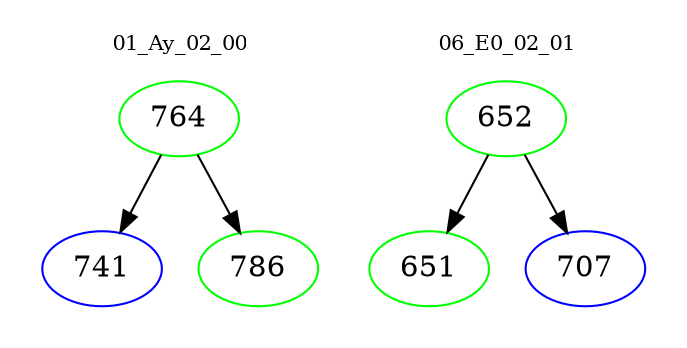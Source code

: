 digraph{
subgraph cluster_0 {
color = white
label = "01_Ay_02_00";
fontsize=10;
T0_764 [label="764", color="green"]
T0_764 -> T0_741 [color="black"]
T0_741 [label="741", color="blue"]
T0_764 -> T0_786 [color="black"]
T0_786 [label="786", color="green"]
}
subgraph cluster_1 {
color = white
label = "06_E0_02_01";
fontsize=10;
T1_652 [label="652", color="green"]
T1_652 -> T1_651 [color="black"]
T1_651 [label="651", color="green"]
T1_652 -> T1_707 [color="black"]
T1_707 [label="707", color="blue"]
}
}
